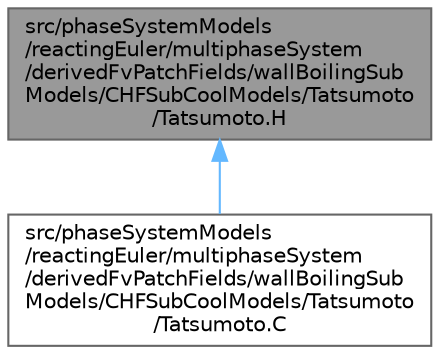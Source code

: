 digraph "src/phaseSystemModels/reactingEuler/multiphaseSystem/derivedFvPatchFields/wallBoilingSubModels/CHFSubCoolModels/Tatsumoto/Tatsumoto.H"
{
 // LATEX_PDF_SIZE
  bgcolor="transparent";
  edge [fontname=Helvetica,fontsize=10,labelfontname=Helvetica,labelfontsize=10];
  node [fontname=Helvetica,fontsize=10,shape=box,height=0.2,width=0.4];
  Node1 [id="Node000001",label="src/phaseSystemModels\l/reactingEuler/multiphaseSystem\l/derivedFvPatchFields/wallBoilingSub\lModels/CHFSubCoolModels/Tatsumoto\l/Tatsumoto.H",height=0.2,width=0.4,color="gray40", fillcolor="grey60", style="filled", fontcolor="black",tooltip=" "];
  Node1 -> Node2 [id="edge1_Node000001_Node000002",dir="back",color="steelblue1",style="solid",tooltip=" "];
  Node2 [id="Node000002",label="src/phaseSystemModels\l/reactingEuler/multiphaseSystem\l/derivedFvPatchFields/wallBoilingSub\lModels/CHFSubCoolModels/Tatsumoto\l/Tatsumoto.C",height=0.2,width=0.4,color="grey40", fillcolor="white", style="filled",URL="$Tatsumoto_8C.html",tooltip=" "];
}
